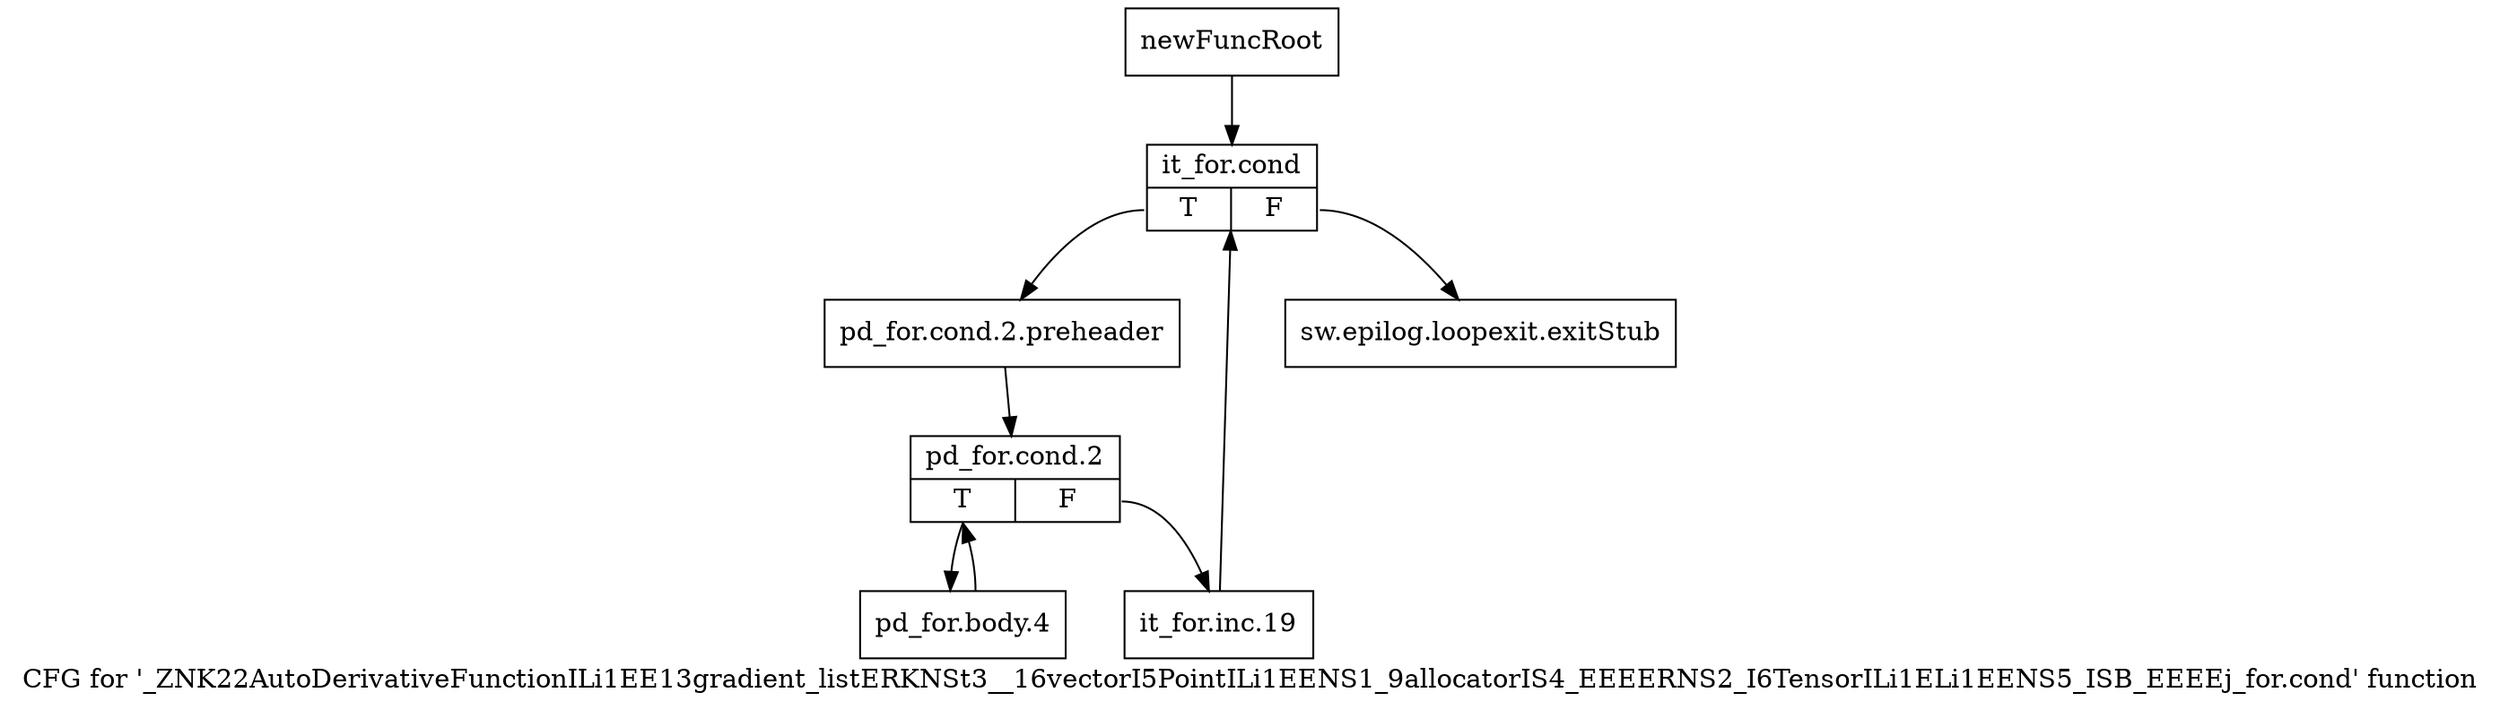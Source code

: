 digraph "CFG for '_ZNK22AutoDerivativeFunctionILi1EE13gradient_listERKNSt3__16vectorI5PointILi1EENS1_9allocatorIS4_EEEERNS2_I6TensorILi1ELi1EENS5_ISB_EEEEj_for.cond' function" {
	label="CFG for '_ZNK22AutoDerivativeFunctionILi1EE13gradient_listERKNSt3__16vectorI5PointILi1EENS1_9allocatorIS4_EEEERNS2_I6TensorILi1ELi1EENS5_ISB_EEEEj_for.cond' function";

	Node0x8aa56e0 [shape=record,label="{newFuncRoot}"];
	Node0x8aa56e0 -> Node0x8aa5780;
	Node0x8aa5730 [shape=record,label="{sw.epilog.loopexit.exitStub}"];
	Node0x8aa5780 [shape=record,label="{it_for.cond|{<s0>T|<s1>F}}"];
	Node0x8aa5780:s0 -> Node0x8aa57d0;
	Node0x8aa5780:s1 -> Node0x8aa5730;
	Node0x8aa57d0 [shape=record,label="{pd_for.cond.2.preheader}"];
	Node0x8aa57d0 -> Node0x8aa5820;
	Node0x8aa5820 [shape=record,label="{pd_for.cond.2|{<s0>T|<s1>F}}"];
	Node0x8aa5820:s0 -> Node0x8aa58c0;
	Node0x8aa5820:s1 -> Node0x8aa5870;
	Node0x8aa5870 [shape=record,label="{it_for.inc.19}"];
	Node0x8aa5870 -> Node0x8aa5780;
	Node0x8aa58c0 [shape=record,label="{pd_for.body.4}"];
	Node0x8aa58c0 -> Node0x8aa5820;
}

